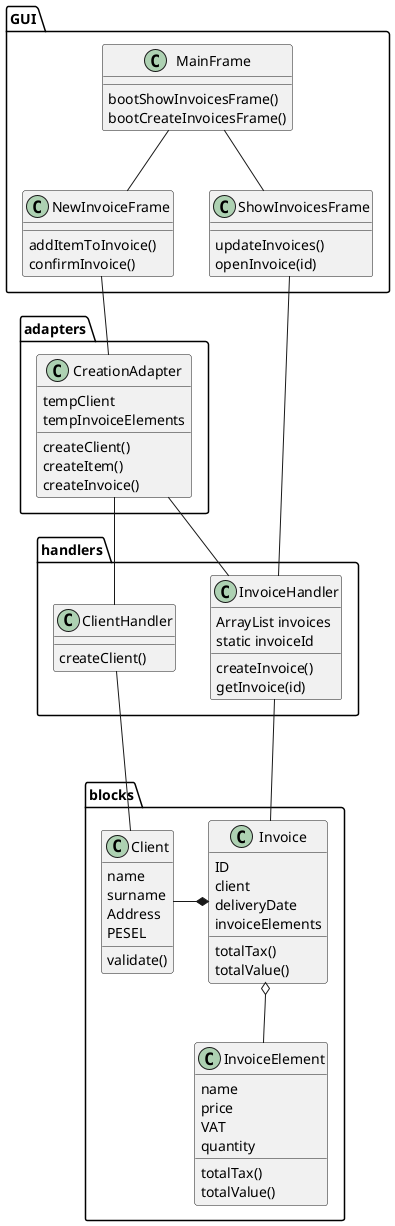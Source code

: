 @startuml

class blocks.Invoice {
    ID
    client
    deliveryDate
    invoiceElements
    totalTax()
    totalValue()
}

class blocks.Client {
    name
    surname
    Address
    PESEL
    validate()
}

class blocks.InvoiceElement{
    name
    price
    VAT
    quantity
    totalTax()
    totalValue()
}

class handlers.InvoiceHandler{
    ArrayList invoices
    static invoiceId
    createInvoice()
    getInvoice(id)
}

class handlers.ClientHandler{
    createClient()
}

class adapters.CreationAdapter {
    tempClient
    tempInvoiceElements
    createClient()
    createItem()
    createInvoice()

}


class GUI.MainFrame{
    bootShowInvoicesFrame()
    bootCreateInvoicesFrame()
}

class GUI.NewInvoiceFrame {
    addItemToInvoice()
    confirmInvoice()
}

class GUI.ShowInvoicesFrame {
    updateInvoices()
    openInvoice(id)
}

GUI.NewInvoiceFrame -- adapters.CreationAdapter
GUI.MainFrame -- GUI.ShowInvoicesFrame
GUI.MainFrame -- GUI.NewInvoiceFrame
GUI.ShowInvoicesFrame -- handlers.InvoiceHandler
adapters.CreationAdapter -- handlers.ClientHandler
adapters.CreationAdapter -- handlers.InvoiceHandler
blocks.Invoice *- blocks.Client
blocks.Invoice o-- blocks.InvoiceElement
handlers.InvoiceHandler -- blocks.Invoice
handlers.ClientHandler --- blocks.Client

@enduml